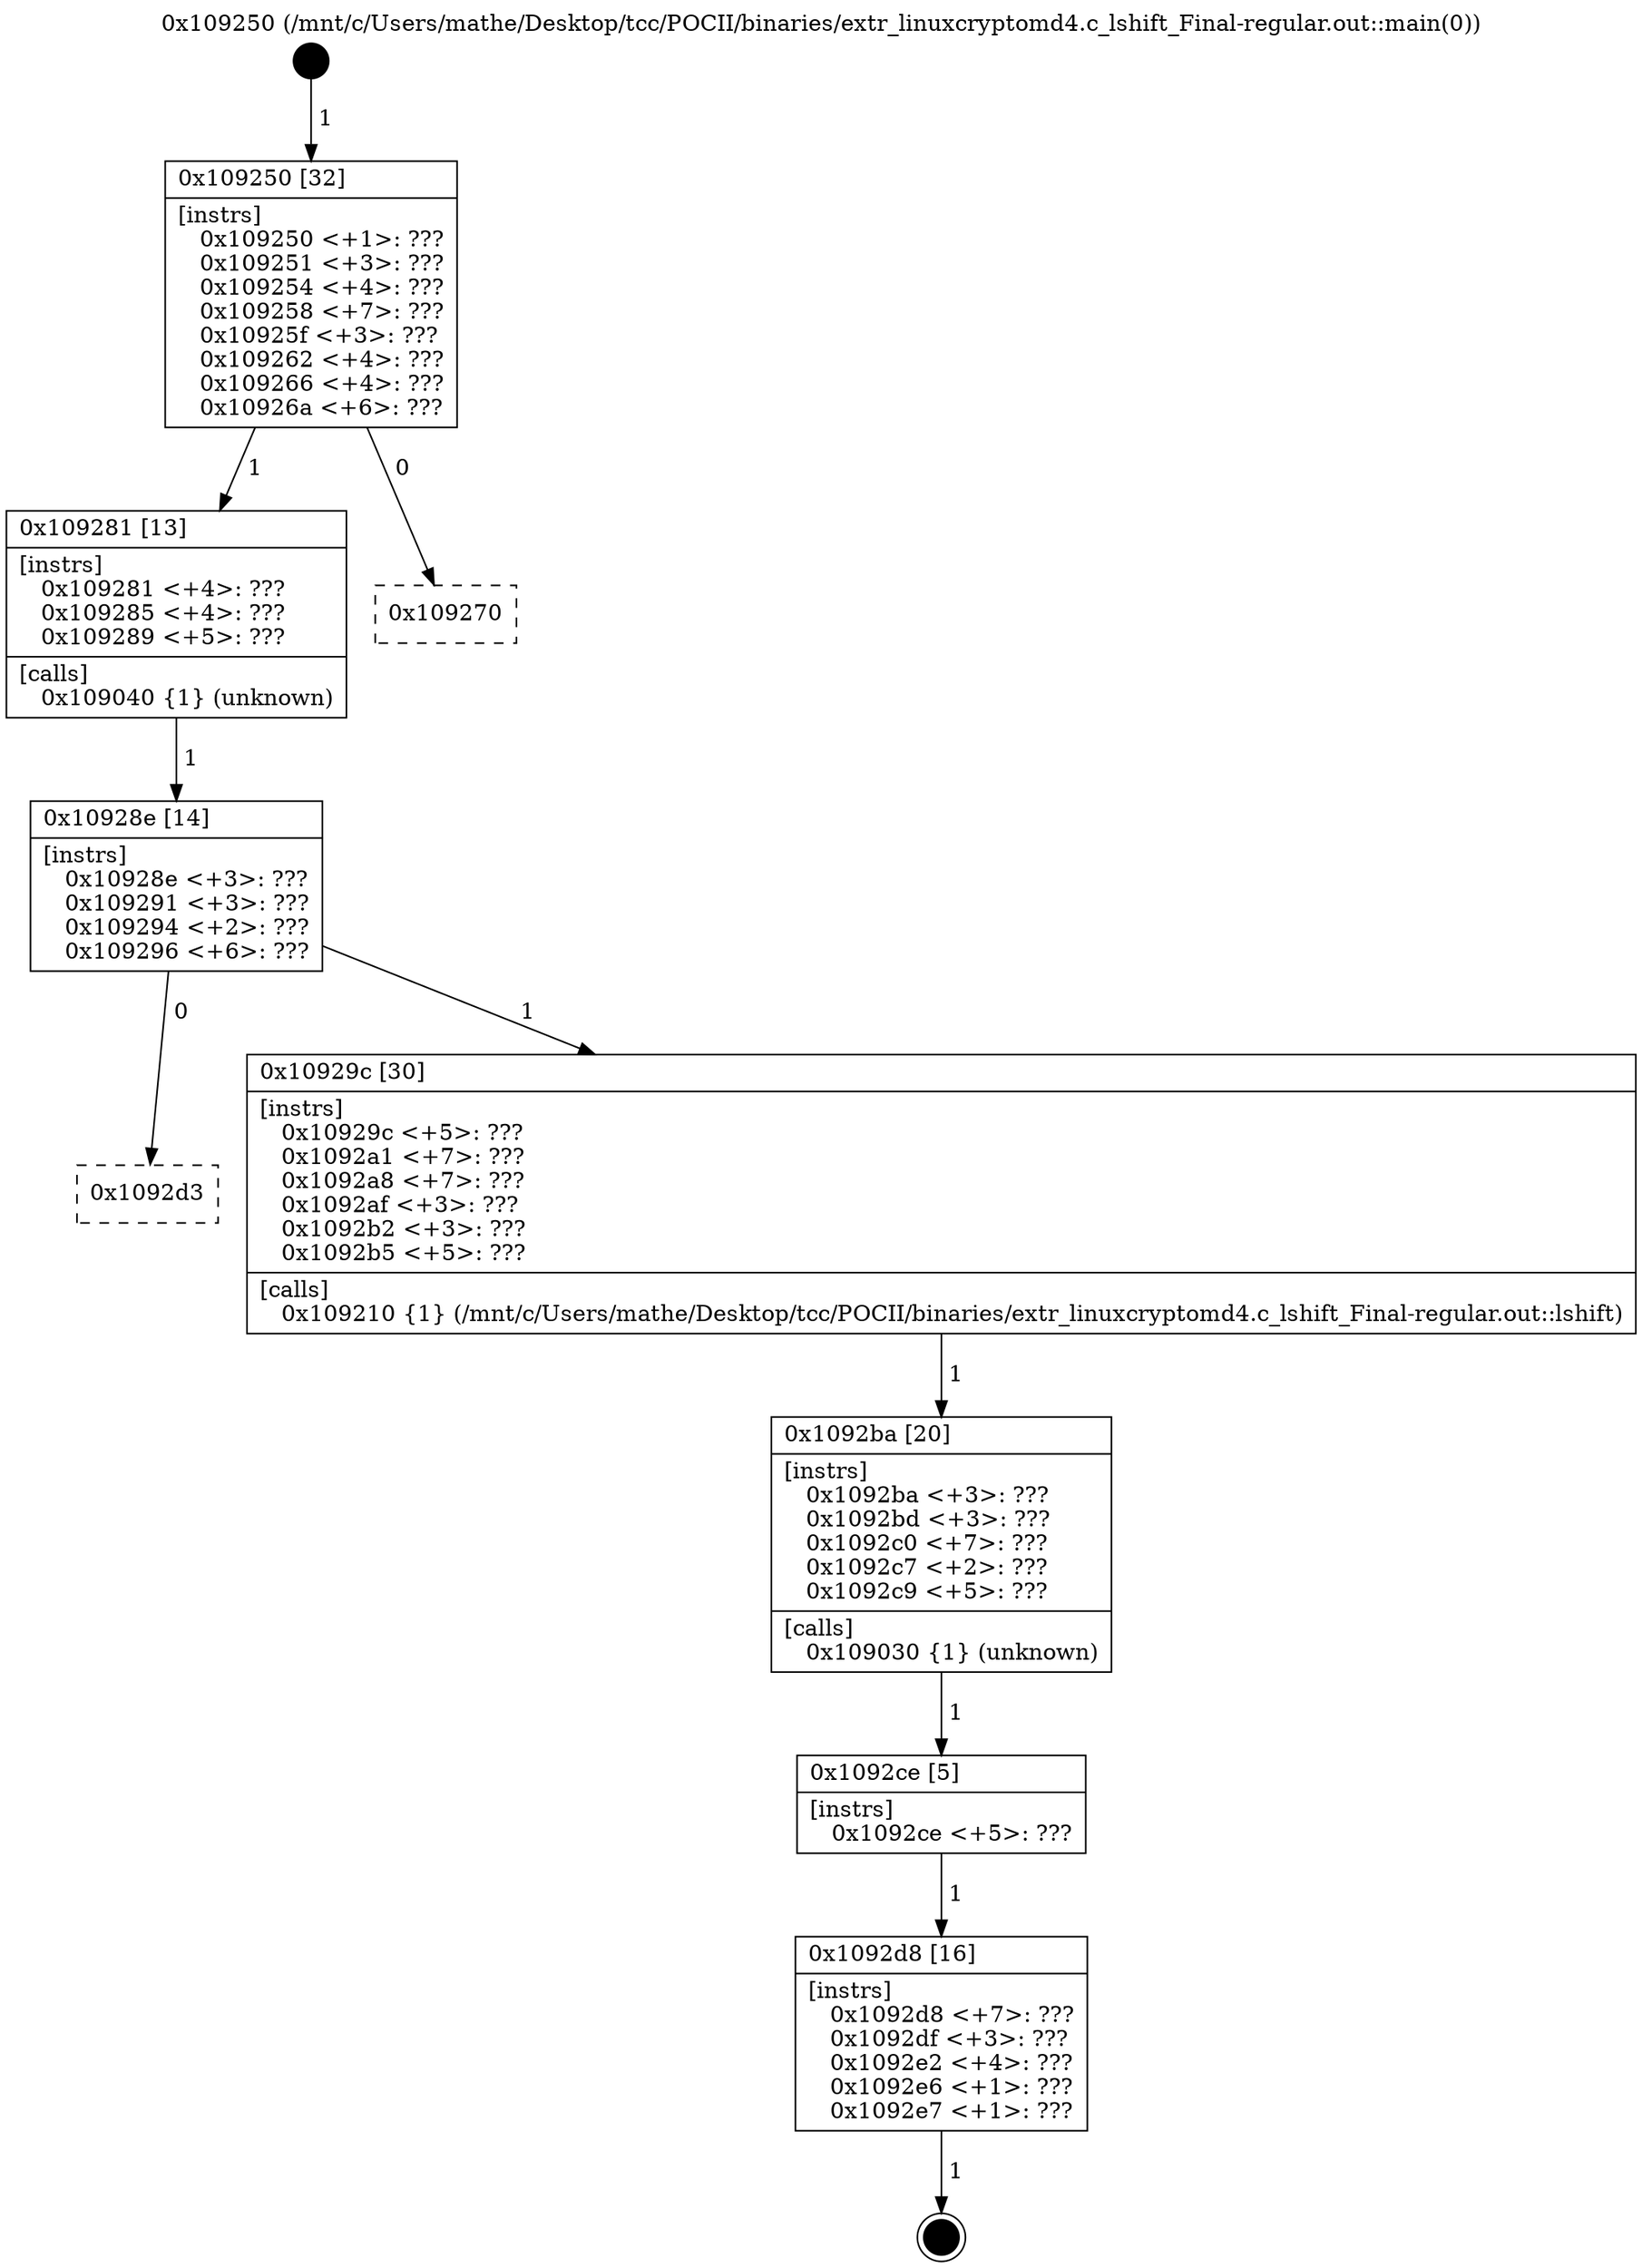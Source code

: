 digraph "0x109250" {
  label = "0x109250 (/mnt/c/Users/mathe/Desktop/tcc/POCII/binaries/extr_linuxcryptomd4.c_lshift_Final-regular.out::main(0))"
  labelloc = "t"
  node[shape=record]

  Entry [label="",width=0.3,height=0.3,shape=circle,fillcolor=black,style=filled]
  "0x109250" [label="{
     0x109250 [32]\l
     | [instrs]\l
     &nbsp;&nbsp;0x109250 \<+1\>: ???\l
     &nbsp;&nbsp;0x109251 \<+3\>: ???\l
     &nbsp;&nbsp;0x109254 \<+4\>: ???\l
     &nbsp;&nbsp;0x109258 \<+7\>: ???\l
     &nbsp;&nbsp;0x10925f \<+3\>: ???\l
     &nbsp;&nbsp;0x109262 \<+4\>: ???\l
     &nbsp;&nbsp;0x109266 \<+4\>: ???\l
     &nbsp;&nbsp;0x10926a \<+6\>: ???\l
  }"]
  "0x109281" [label="{
     0x109281 [13]\l
     | [instrs]\l
     &nbsp;&nbsp;0x109281 \<+4\>: ???\l
     &nbsp;&nbsp;0x109285 \<+4\>: ???\l
     &nbsp;&nbsp;0x109289 \<+5\>: ???\l
     | [calls]\l
     &nbsp;&nbsp;0x109040 \{1\} (unknown)\l
  }"]
  "0x109270" [label="{
     0x109270\l
  }", style=dashed]
  "0x10928e" [label="{
     0x10928e [14]\l
     | [instrs]\l
     &nbsp;&nbsp;0x10928e \<+3\>: ???\l
     &nbsp;&nbsp;0x109291 \<+3\>: ???\l
     &nbsp;&nbsp;0x109294 \<+2\>: ???\l
     &nbsp;&nbsp;0x109296 \<+6\>: ???\l
  }"]
  "0x1092d3" [label="{
     0x1092d3\l
  }", style=dashed]
  "0x10929c" [label="{
     0x10929c [30]\l
     | [instrs]\l
     &nbsp;&nbsp;0x10929c \<+5\>: ???\l
     &nbsp;&nbsp;0x1092a1 \<+7\>: ???\l
     &nbsp;&nbsp;0x1092a8 \<+7\>: ???\l
     &nbsp;&nbsp;0x1092af \<+3\>: ???\l
     &nbsp;&nbsp;0x1092b2 \<+3\>: ???\l
     &nbsp;&nbsp;0x1092b5 \<+5\>: ???\l
     | [calls]\l
     &nbsp;&nbsp;0x109210 \{1\} (/mnt/c/Users/mathe/Desktop/tcc/POCII/binaries/extr_linuxcryptomd4.c_lshift_Final-regular.out::lshift)\l
  }"]
  Exit [label="",width=0.3,height=0.3,shape=circle,fillcolor=black,style=filled,peripheries=2]
  "0x1092ba" [label="{
     0x1092ba [20]\l
     | [instrs]\l
     &nbsp;&nbsp;0x1092ba \<+3\>: ???\l
     &nbsp;&nbsp;0x1092bd \<+3\>: ???\l
     &nbsp;&nbsp;0x1092c0 \<+7\>: ???\l
     &nbsp;&nbsp;0x1092c7 \<+2\>: ???\l
     &nbsp;&nbsp;0x1092c9 \<+5\>: ???\l
     | [calls]\l
     &nbsp;&nbsp;0x109030 \{1\} (unknown)\l
  }"]
  "0x1092ce" [label="{
     0x1092ce [5]\l
     | [instrs]\l
     &nbsp;&nbsp;0x1092ce \<+5\>: ???\l
  }"]
  "0x1092d8" [label="{
     0x1092d8 [16]\l
     | [instrs]\l
     &nbsp;&nbsp;0x1092d8 \<+7\>: ???\l
     &nbsp;&nbsp;0x1092df \<+3\>: ???\l
     &nbsp;&nbsp;0x1092e2 \<+4\>: ???\l
     &nbsp;&nbsp;0x1092e6 \<+1\>: ???\l
     &nbsp;&nbsp;0x1092e7 \<+1\>: ???\l
  }"]
  Entry -> "0x109250" [label=" 1"]
  "0x109250" -> "0x109281" [label=" 1"]
  "0x109250" -> "0x109270" [label=" 0"]
  "0x109281" -> "0x10928e" [label=" 1"]
  "0x10928e" -> "0x1092d3" [label=" 0"]
  "0x10928e" -> "0x10929c" [label=" 1"]
  "0x1092d8" -> Exit [label=" 1"]
  "0x10929c" -> "0x1092ba" [label=" 1"]
  "0x1092ba" -> "0x1092ce" [label=" 1"]
  "0x1092ce" -> "0x1092d8" [label=" 1"]
}
